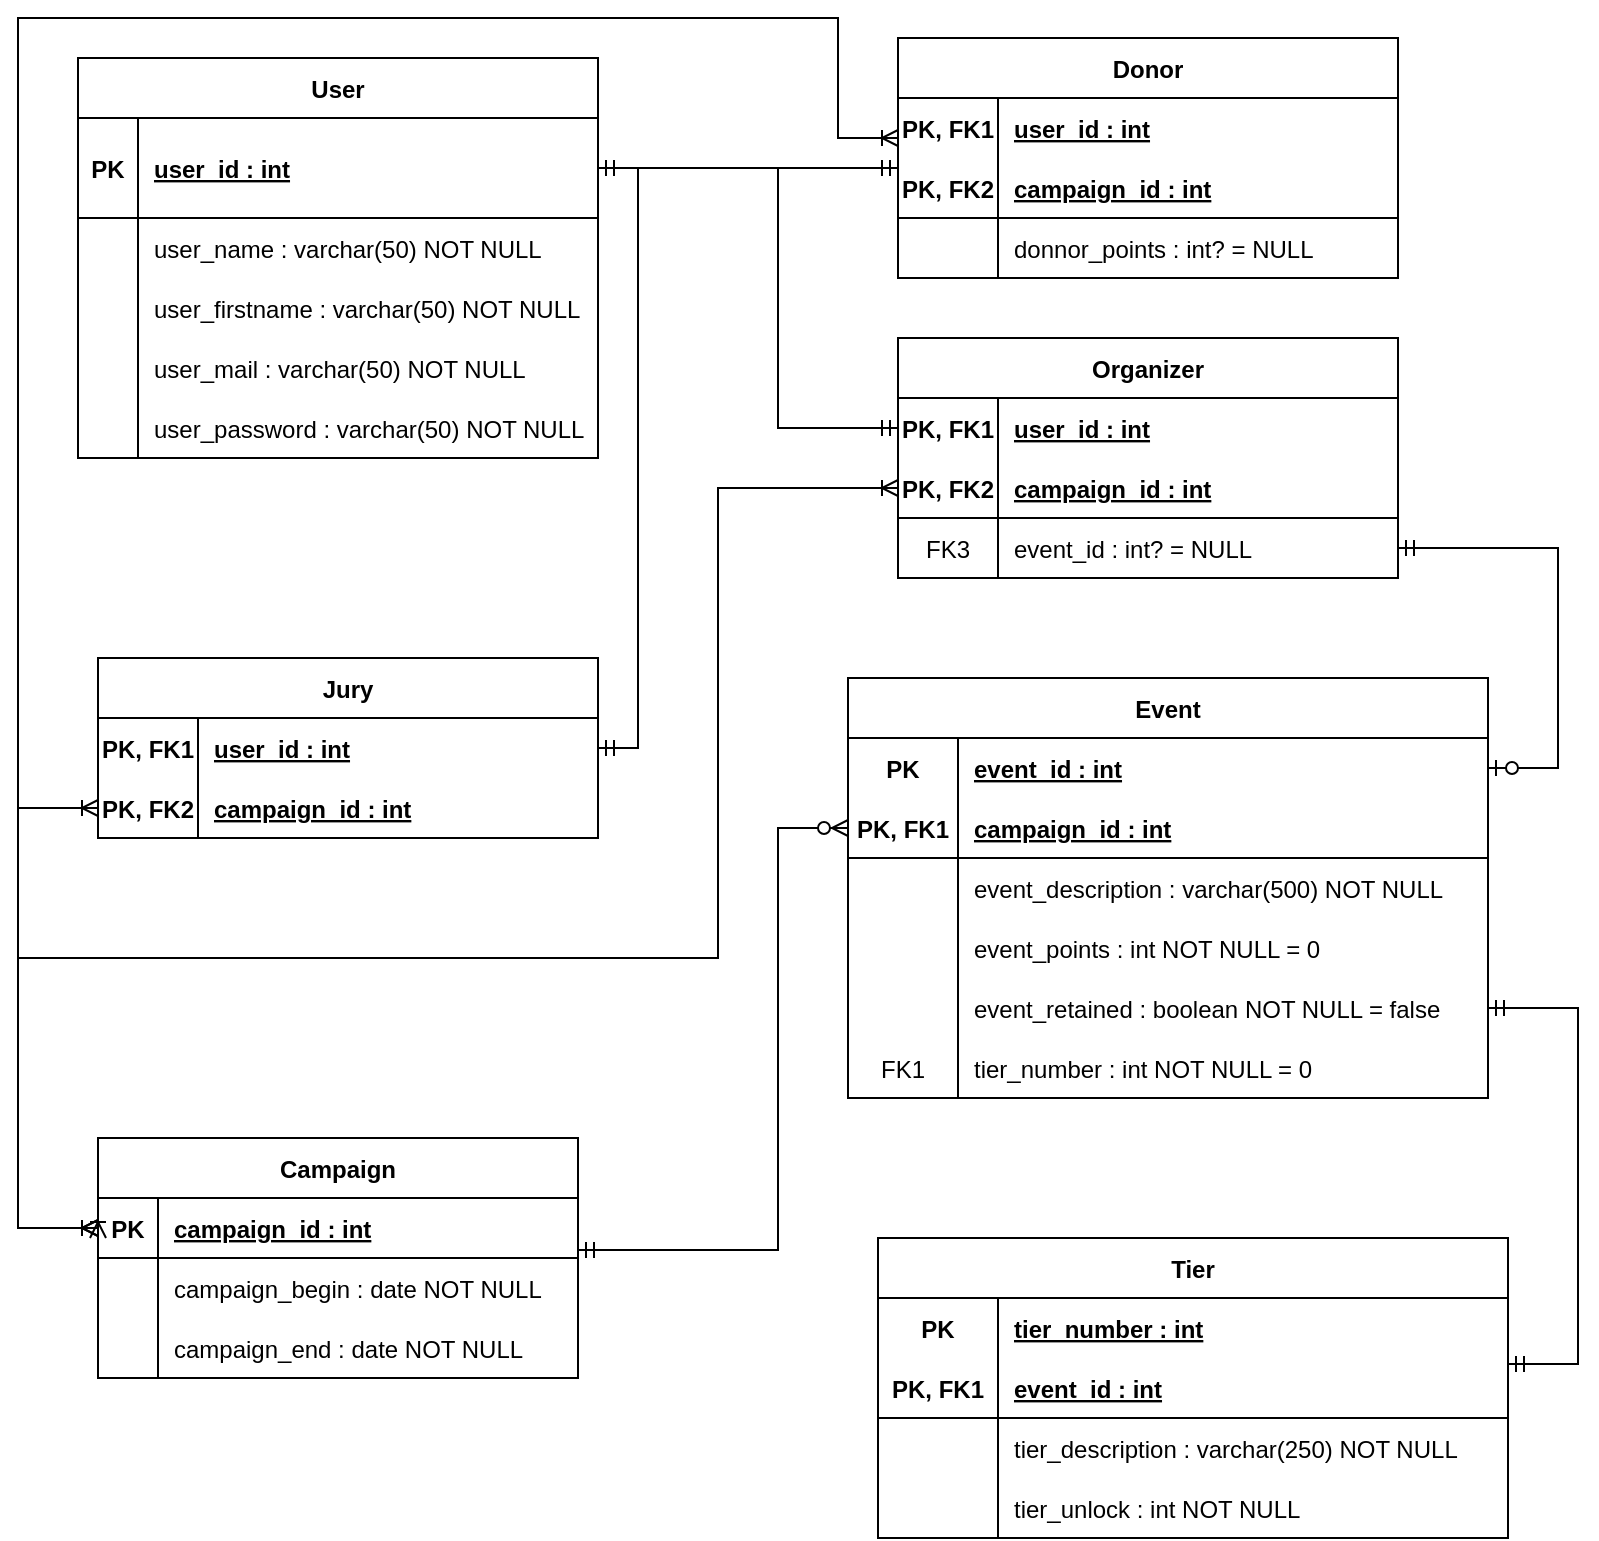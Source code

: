 <mxfile version="16.2.4" type="device"><diagram id="R2lEEEUBdFMjLlhIrx00" name="Page-1"><mxGraphModel dx="1422" dy="762" grid="1" gridSize="10" guides="1" tooltips="1" connect="1" arrows="1" fold="1" page="1" pageScale="1" pageWidth="850" pageHeight="1100" math="0" shadow="0" extFonts="Permanent Marker^https://fonts.googleapis.com/css?family=Permanent+Marker"><root><mxCell id="0"/><mxCell id="1" parent="0"/><mxCell id="C-vyLk0tnHw3VtMMgP7b-13" value="Organizer" style="shape=table;startSize=30;container=1;collapsible=1;childLayout=tableLayout;fixedRows=1;rowLines=0;fontStyle=1;align=center;resizeLast=1;" parent="1" vertex="1"><mxGeometry x="470" y="180" width="250" height="120" as="geometry"/></mxCell><mxCell id="ETSUpOqCoJ2yR5dbF0I--22" value="" style="shape=tableRow;horizontal=0;startSize=0;swimlaneHead=0;swimlaneBody=0;fillColor=none;collapsible=0;dropTarget=0;points=[[0,0.5],[1,0.5]];portConstraint=eastwest;top=0;left=0;right=0;bottom=0;" parent="C-vyLk0tnHw3VtMMgP7b-13" vertex="1"><mxGeometry y="30" width="250" height="30" as="geometry"/></mxCell><mxCell id="ETSUpOqCoJ2yR5dbF0I--23" value="PK, FK1" style="shape=partialRectangle;connectable=0;fillColor=none;top=0;left=0;bottom=0;right=0;fontStyle=1;overflow=hidden;" parent="ETSUpOqCoJ2yR5dbF0I--22" vertex="1"><mxGeometry width="50" height="30" as="geometry"><mxRectangle width="50" height="30" as="alternateBounds"/></mxGeometry></mxCell><mxCell id="ETSUpOqCoJ2yR5dbF0I--24" value="user_id : int" style="shape=partialRectangle;connectable=0;fillColor=none;top=0;left=0;bottom=0;right=0;align=left;spacingLeft=6;fontStyle=5;overflow=hidden;" parent="ETSUpOqCoJ2yR5dbF0I--22" vertex="1"><mxGeometry x="50" width="200" height="30" as="geometry"><mxRectangle width="200" height="30" as="alternateBounds"/></mxGeometry></mxCell><mxCell id="ETSUpOqCoJ2yR5dbF0I--25" value="" style="shape=tableRow;horizontal=0;startSize=0;swimlaneHead=0;swimlaneBody=0;fillColor=none;collapsible=0;dropTarget=0;points=[[0,0.5],[1,0.5]];portConstraint=eastwest;top=0;left=0;right=0;bottom=1;" parent="C-vyLk0tnHw3VtMMgP7b-13" vertex="1"><mxGeometry y="60" width="250" height="30" as="geometry"/></mxCell><mxCell id="ETSUpOqCoJ2yR5dbF0I--26" value="PK, FK2" style="shape=partialRectangle;connectable=0;fillColor=none;top=0;left=0;bottom=0;right=0;fontStyle=1;overflow=hidden;" parent="ETSUpOqCoJ2yR5dbF0I--25" vertex="1"><mxGeometry width="50" height="30" as="geometry"><mxRectangle width="50" height="30" as="alternateBounds"/></mxGeometry></mxCell><mxCell id="ETSUpOqCoJ2yR5dbF0I--27" value="campaign_id : int" style="shape=partialRectangle;connectable=0;fillColor=none;top=0;left=0;bottom=0;right=0;align=left;spacingLeft=6;fontStyle=5;overflow=hidden;" parent="ETSUpOqCoJ2yR5dbF0I--25" vertex="1"><mxGeometry x="50" width="200" height="30" as="geometry"><mxRectangle width="200" height="30" as="alternateBounds"/></mxGeometry></mxCell><mxCell id="C-vyLk0tnHw3VtMMgP7b-17" value="" style="shape=partialRectangle;collapsible=0;dropTarget=0;pointerEvents=0;fillColor=none;points=[[0,0.5],[1,0.5]];portConstraint=eastwest;top=0;left=0;right=0;bottom=0;" parent="C-vyLk0tnHw3VtMMgP7b-13" vertex="1"><mxGeometry y="90" width="250" height="30" as="geometry"/></mxCell><mxCell id="C-vyLk0tnHw3VtMMgP7b-18" value="FK3" style="shape=partialRectangle;overflow=hidden;connectable=0;fillColor=none;top=0;left=0;bottom=0;right=0;" parent="C-vyLk0tnHw3VtMMgP7b-17" vertex="1"><mxGeometry width="50" height="30" as="geometry"><mxRectangle width="50" height="30" as="alternateBounds"/></mxGeometry></mxCell><mxCell id="C-vyLk0tnHw3VtMMgP7b-19" value="event_id : int? = NULL" style="shape=partialRectangle;overflow=hidden;connectable=0;fillColor=none;top=0;left=0;bottom=0;right=0;align=left;spacingLeft=6;" parent="C-vyLk0tnHw3VtMMgP7b-17" vertex="1"><mxGeometry x="50" width="200" height="30" as="geometry"><mxRectangle width="200" height="30" as="alternateBounds"/></mxGeometry></mxCell><mxCell id="C-vyLk0tnHw3VtMMgP7b-23" value="User" style="shape=table;startSize=30;container=1;collapsible=1;childLayout=tableLayout;fixedRows=1;rowLines=0;fontStyle=1;align=center;resizeLast=1;" parent="1" vertex="1"><mxGeometry x="60" y="40" width="260" height="200" as="geometry"/></mxCell><mxCell id="C-vyLk0tnHw3VtMMgP7b-24" value="" style="shape=partialRectangle;collapsible=0;dropTarget=0;pointerEvents=0;fillColor=none;points=[[0,0.5],[1,0.5]];portConstraint=eastwest;top=0;left=0;right=0;bottom=1;" parent="C-vyLk0tnHw3VtMMgP7b-23" vertex="1"><mxGeometry y="30" width="260" height="50" as="geometry"/></mxCell><mxCell id="C-vyLk0tnHw3VtMMgP7b-25" value="PK" style="shape=partialRectangle;overflow=hidden;connectable=0;fillColor=none;top=0;left=0;bottom=0;right=0;fontStyle=1;" parent="C-vyLk0tnHw3VtMMgP7b-24" vertex="1"><mxGeometry width="30" height="50" as="geometry"><mxRectangle width="30" height="50" as="alternateBounds"/></mxGeometry></mxCell><mxCell id="C-vyLk0tnHw3VtMMgP7b-26" value="user_id : int" style="shape=partialRectangle;overflow=hidden;connectable=0;fillColor=none;top=0;left=0;bottom=0;right=0;align=left;spacingLeft=6;fontStyle=5;" parent="C-vyLk0tnHw3VtMMgP7b-24" vertex="1"><mxGeometry x="30" width="230" height="50" as="geometry"><mxRectangle width="230" height="50" as="alternateBounds"/></mxGeometry></mxCell><mxCell id="C-vyLk0tnHw3VtMMgP7b-27" value="" style="shape=partialRectangle;collapsible=0;dropTarget=0;pointerEvents=0;fillColor=none;points=[[0,0.5],[1,0.5]];portConstraint=eastwest;top=0;left=0;right=0;bottom=0;" parent="C-vyLk0tnHw3VtMMgP7b-23" vertex="1"><mxGeometry y="80" width="260" height="30" as="geometry"/></mxCell><mxCell id="C-vyLk0tnHw3VtMMgP7b-28" value="" style="shape=partialRectangle;overflow=hidden;connectable=0;fillColor=none;top=0;left=0;bottom=0;right=0;" parent="C-vyLk0tnHw3VtMMgP7b-27" vertex="1"><mxGeometry width="30" height="30" as="geometry"><mxRectangle width="30" height="30" as="alternateBounds"/></mxGeometry></mxCell><mxCell id="C-vyLk0tnHw3VtMMgP7b-29" value="user_name : varchar(50) NOT NULL" style="shape=partialRectangle;overflow=hidden;connectable=0;fillColor=none;top=0;left=0;bottom=0;right=0;align=left;spacingLeft=6;" parent="C-vyLk0tnHw3VtMMgP7b-27" vertex="1"><mxGeometry x="30" width="230" height="30" as="geometry"><mxRectangle width="230" height="30" as="alternateBounds"/></mxGeometry></mxCell><mxCell id="c4lPWTZuZDiCroG7MYzC-3" value="" style="shape=partialRectangle;collapsible=0;dropTarget=0;pointerEvents=0;fillColor=none;points=[[0,0.5],[1,0.5]];portConstraint=eastwest;top=0;left=0;right=0;bottom=0;" parent="C-vyLk0tnHw3VtMMgP7b-23" vertex="1"><mxGeometry y="110" width="260" height="30" as="geometry"/></mxCell><mxCell id="c4lPWTZuZDiCroG7MYzC-4" value="" style="shape=partialRectangle;overflow=hidden;connectable=0;fillColor=none;top=0;left=0;bottom=0;right=0;" parent="c4lPWTZuZDiCroG7MYzC-3" vertex="1"><mxGeometry width="30" height="30" as="geometry"><mxRectangle width="30" height="30" as="alternateBounds"/></mxGeometry></mxCell><mxCell id="c4lPWTZuZDiCroG7MYzC-5" value="user_firstname : varchar(50) NOT NULL" style="shape=partialRectangle;overflow=hidden;connectable=0;fillColor=none;top=0;left=0;bottom=0;right=0;align=left;spacingLeft=6;" parent="c4lPWTZuZDiCroG7MYzC-3" vertex="1"><mxGeometry x="30" width="230" height="30" as="geometry"><mxRectangle width="230" height="30" as="alternateBounds"/></mxGeometry></mxCell><mxCell id="c4lPWTZuZDiCroG7MYzC-6" value="" style="shape=partialRectangle;collapsible=0;dropTarget=0;pointerEvents=0;fillColor=none;points=[[0,0.5],[1,0.5]];portConstraint=eastwest;top=0;left=0;right=0;bottom=0;" parent="C-vyLk0tnHw3VtMMgP7b-23" vertex="1"><mxGeometry y="140" width="260" height="30" as="geometry"/></mxCell><mxCell id="c4lPWTZuZDiCroG7MYzC-7" value="" style="shape=partialRectangle;overflow=hidden;connectable=0;fillColor=none;top=0;left=0;bottom=0;right=0;" parent="c4lPWTZuZDiCroG7MYzC-6" vertex="1"><mxGeometry width="30" height="30" as="geometry"><mxRectangle width="30" height="30" as="alternateBounds"/></mxGeometry></mxCell><mxCell id="c4lPWTZuZDiCroG7MYzC-8" value="user_mail : varchar(50) NOT NULL" style="shape=partialRectangle;overflow=hidden;connectable=0;fillColor=none;top=0;left=0;bottom=0;right=0;align=left;spacingLeft=6;" parent="c4lPWTZuZDiCroG7MYzC-6" vertex="1"><mxGeometry x="30" width="230" height="30" as="geometry"><mxRectangle width="230" height="30" as="alternateBounds"/></mxGeometry></mxCell><mxCell id="c4lPWTZuZDiCroG7MYzC-9" value="" style="shape=partialRectangle;collapsible=0;dropTarget=0;pointerEvents=0;fillColor=none;points=[[0,0.5],[1,0.5]];portConstraint=eastwest;top=0;left=0;right=0;bottom=0;" parent="C-vyLk0tnHw3VtMMgP7b-23" vertex="1"><mxGeometry y="170" width="260" height="30" as="geometry"/></mxCell><mxCell id="c4lPWTZuZDiCroG7MYzC-10" value="" style="shape=partialRectangle;overflow=hidden;connectable=0;fillColor=none;top=0;left=0;bottom=0;right=0;" parent="c4lPWTZuZDiCroG7MYzC-9" vertex="1"><mxGeometry width="30" height="30" as="geometry"><mxRectangle width="30" height="30" as="alternateBounds"/></mxGeometry></mxCell><mxCell id="c4lPWTZuZDiCroG7MYzC-11" value="user_password : varchar(50) NOT NULL" style="shape=partialRectangle;overflow=hidden;connectable=0;fillColor=none;top=0;left=0;bottom=0;right=0;align=left;spacingLeft=6;" parent="c4lPWTZuZDiCroG7MYzC-9" vertex="1"><mxGeometry x="30" width="230" height="30" as="geometry"><mxRectangle width="230" height="30" as="alternateBounds"/></mxGeometry></mxCell><mxCell id="c4lPWTZuZDiCroG7MYzC-22" value="" style="edgeStyle=orthogonalEdgeStyle;fontSize=12;html=1;endArrow=ERmandOne;startArrow=ERmandOne;rounded=0;exitX=1;exitY=0.5;exitDx=0;exitDy=0;" parent="1" source="C-vyLk0tnHw3VtMMgP7b-24" target="ETSUpOqCoJ2yR5dbF0I--22" edge="1"><mxGeometry width="100" height="100" relative="1" as="geometry"><mxPoint x="360" y="95" as="sourcePoint"/><mxPoint x="470" y="285" as="targetPoint"/><Array as="points"><mxPoint x="410" y="95"/><mxPoint x="410" y="225"/></Array></mxGeometry></mxCell><mxCell id="c4lPWTZuZDiCroG7MYzC-37" value="" style="edgeStyle=orthogonalEdgeStyle;fontSize=12;html=1;endArrow=ERzeroToOne;startArrow=ERmandOne;rounded=0;entryX=1;entryY=0.5;entryDx=0;entryDy=0;exitX=1;exitY=0.5;exitDx=0;exitDy=0;" parent="1" source="C-vyLk0tnHw3VtMMgP7b-17" target="c4lPWTZuZDiCroG7MYzC-169" edge="1"><mxGeometry width="100" height="100" relative="1" as="geometry"><mxPoint x="720" y="260" as="sourcePoint"/><mxPoint x="765" y="435" as="targetPoint"/><Array as="points"><mxPoint x="800" y="285"/><mxPoint x="800" y="395"/></Array></mxGeometry></mxCell><mxCell id="c4lPWTZuZDiCroG7MYzC-38" value="Jury" style="shape=table;startSize=30;container=1;collapsible=1;childLayout=tableLayout;fixedRows=1;rowLines=0;fontStyle=1;align=center;resizeLast=1;" parent="1" vertex="1"><mxGeometry x="70" y="340" width="250" height="90" as="geometry"/></mxCell><mxCell id="ETSUpOqCoJ2yR5dbF0I--2" value="" style="shape=tableRow;horizontal=0;startSize=0;swimlaneHead=0;swimlaneBody=0;fillColor=none;collapsible=0;dropTarget=0;points=[[0,0.5],[1,0.5]];portConstraint=eastwest;top=0;left=0;right=0;bottom=0;" parent="c4lPWTZuZDiCroG7MYzC-38" vertex="1"><mxGeometry y="30" width="250" height="30" as="geometry"/></mxCell><mxCell id="ETSUpOqCoJ2yR5dbF0I--3" value="PK, FK1" style="shape=partialRectangle;connectable=0;fillColor=none;top=0;left=0;bottom=0;right=0;fontStyle=1;overflow=hidden;" parent="ETSUpOqCoJ2yR5dbF0I--2" vertex="1"><mxGeometry width="50" height="30" as="geometry"><mxRectangle width="50" height="30" as="alternateBounds"/></mxGeometry></mxCell><mxCell id="ETSUpOqCoJ2yR5dbF0I--4" value="user_id : int" style="shape=partialRectangle;connectable=0;fillColor=none;top=0;left=0;bottom=0;right=0;align=left;spacingLeft=6;fontStyle=5;overflow=hidden;" parent="ETSUpOqCoJ2yR5dbF0I--2" vertex="1"><mxGeometry x="50" width="200" height="30" as="geometry"><mxRectangle width="200" height="30" as="alternateBounds"/></mxGeometry></mxCell><mxCell id="ETSUpOqCoJ2yR5dbF0I--5" value="" style="shape=tableRow;horizontal=0;startSize=0;swimlaneHead=0;swimlaneBody=0;fillColor=none;collapsible=0;dropTarget=0;points=[[0,0.5],[1,0.5]];portConstraint=eastwest;top=0;left=0;right=0;bottom=1;" parent="c4lPWTZuZDiCroG7MYzC-38" vertex="1"><mxGeometry y="60" width="250" height="30" as="geometry"/></mxCell><mxCell id="ETSUpOqCoJ2yR5dbF0I--6" value="PK, FK2" style="shape=partialRectangle;connectable=0;fillColor=none;top=0;left=0;bottom=0;right=0;fontStyle=1;overflow=hidden;" parent="ETSUpOqCoJ2yR5dbF0I--5" vertex="1"><mxGeometry width="50" height="30" as="geometry"><mxRectangle width="50" height="30" as="alternateBounds"/></mxGeometry></mxCell><mxCell id="ETSUpOqCoJ2yR5dbF0I--7" value="campaign_id : int" style="shape=partialRectangle;connectable=0;fillColor=none;top=0;left=0;bottom=0;right=0;align=left;spacingLeft=6;fontStyle=5;overflow=hidden;" parent="ETSUpOqCoJ2yR5dbF0I--5" vertex="1"><mxGeometry x="50" width="200" height="30" as="geometry"><mxRectangle width="200" height="30" as="alternateBounds"/></mxGeometry></mxCell><mxCell id="c4lPWTZuZDiCroG7MYzC-45" value="" style="edgeStyle=orthogonalEdgeStyle;fontSize=12;html=1;endArrow=ERmandOne;startArrow=ERmandOne;rounded=0;entryX=1;entryY=0.5;entryDx=0;entryDy=0;exitX=1;exitY=0.5;exitDx=0;exitDy=0;" parent="1" source="ETSUpOqCoJ2yR5dbF0I--2" target="C-vyLk0tnHw3VtMMgP7b-24" edge="1"><mxGeometry width="100" height="100" relative="1" as="geometry"><mxPoint x="320" y="445" as="sourcePoint"/><mxPoint x="340" y="140" as="targetPoint"/><Array as="points"><mxPoint x="340" y="385"/><mxPoint x="340" y="95"/></Array></mxGeometry></mxCell><mxCell id="c4lPWTZuZDiCroG7MYzC-46" value="Campaign" style="shape=table;startSize=30;container=1;collapsible=1;childLayout=tableLayout;fixedRows=1;rowLines=0;fontStyle=1;align=center;resizeLast=1;" parent="1" vertex="1"><mxGeometry x="70" y="580" width="240" height="120" as="geometry"/></mxCell><mxCell id="c4lPWTZuZDiCroG7MYzC-47" value="" style="shape=partialRectangle;collapsible=0;dropTarget=0;pointerEvents=0;fillColor=none;top=0;left=0;bottom=1;right=0;points=[[0,0.5],[1,0.5]];portConstraint=eastwest;" parent="c4lPWTZuZDiCroG7MYzC-46" vertex="1"><mxGeometry y="30" width="240" height="30" as="geometry"/></mxCell><mxCell id="c4lPWTZuZDiCroG7MYzC-48" value="PK" style="shape=partialRectangle;connectable=0;fillColor=none;top=0;left=0;bottom=0;right=0;fontStyle=1;overflow=hidden;" parent="c4lPWTZuZDiCroG7MYzC-47" vertex="1"><mxGeometry width="30" height="30" as="geometry"><mxRectangle width="30" height="30" as="alternateBounds"/></mxGeometry></mxCell><mxCell id="c4lPWTZuZDiCroG7MYzC-49" value="campaign_id : int" style="shape=partialRectangle;connectable=0;fillColor=none;top=0;left=0;bottom=0;right=0;align=left;spacingLeft=6;fontStyle=5;overflow=hidden;" parent="c4lPWTZuZDiCroG7MYzC-47" vertex="1"><mxGeometry x="30" width="210" height="30" as="geometry"><mxRectangle width="210" height="30" as="alternateBounds"/></mxGeometry></mxCell><mxCell id="c4lPWTZuZDiCroG7MYzC-50" value="" style="shape=partialRectangle;collapsible=0;dropTarget=0;pointerEvents=0;fillColor=none;top=0;left=0;bottom=0;right=0;points=[[0,0.5],[1,0.5]];portConstraint=eastwest;" parent="c4lPWTZuZDiCroG7MYzC-46" vertex="1"><mxGeometry y="60" width="240" height="30" as="geometry"/></mxCell><mxCell id="c4lPWTZuZDiCroG7MYzC-51" value="" style="shape=partialRectangle;connectable=0;fillColor=none;top=0;left=0;bottom=0;right=0;editable=1;overflow=hidden;" parent="c4lPWTZuZDiCroG7MYzC-50" vertex="1"><mxGeometry width="30" height="30" as="geometry"><mxRectangle width="30" height="30" as="alternateBounds"/></mxGeometry></mxCell><mxCell id="c4lPWTZuZDiCroG7MYzC-52" value="campaign_begin : date NOT NULL" style="shape=partialRectangle;connectable=0;fillColor=none;top=0;left=0;bottom=0;right=0;align=left;spacingLeft=6;overflow=hidden;" parent="c4lPWTZuZDiCroG7MYzC-50" vertex="1"><mxGeometry x="30" width="210" height="30" as="geometry"><mxRectangle width="210" height="30" as="alternateBounds"/></mxGeometry></mxCell><mxCell id="c4lPWTZuZDiCroG7MYzC-53" value="" style="shape=partialRectangle;collapsible=0;dropTarget=0;pointerEvents=0;fillColor=none;top=0;left=0;bottom=0;right=0;points=[[0,0.5],[1,0.5]];portConstraint=eastwest;" parent="c4lPWTZuZDiCroG7MYzC-46" vertex="1"><mxGeometry y="90" width="240" height="30" as="geometry"/></mxCell><mxCell id="c4lPWTZuZDiCroG7MYzC-54" value="" style="shape=partialRectangle;connectable=0;fillColor=none;top=0;left=0;bottom=0;right=0;editable=1;overflow=hidden;" parent="c4lPWTZuZDiCroG7MYzC-53" vertex="1"><mxGeometry width="30" height="30" as="geometry"><mxRectangle width="30" height="30" as="alternateBounds"/></mxGeometry></mxCell><mxCell id="c4lPWTZuZDiCroG7MYzC-55" value="campaign_end : date NOT NULL" style="shape=partialRectangle;connectable=0;fillColor=none;top=0;left=0;bottom=0;right=0;align=left;spacingLeft=6;overflow=hidden;" parent="c4lPWTZuZDiCroG7MYzC-53" vertex="1"><mxGeometry x="30" width="210" height="30" as="geometry"><mxRectangle width="210" height="30" as="alternateBounds"/></mxGeometry></mxCell><mxCell id="c4lPWTZuZDiCroG7MYzC-61" value="" style="edgeStyle=orthogonalEdgeStyle;fontSize=12;html=1;endArrow=ERoneToMany;startArrow=ERoneToMany;rounded=0;entryX=0;entryY=0.5;entryDx=0;entryDy=0;" parent="1" target="ETSUpOqCoJ2yR5dbF0I--5" edge="1"><mxGeometry width="100" height="100" relative="1" as="geometry"><mxPoint x="70" y="625" as="sourcePoint"/><mxPoint x="70" y="445" as="targetPoint"/><Array as="points"><mxPoint x="30" y="625"/><mxPoint x="30" y="415"/></Array></mxGeometry></mxCell><mxCell id="c4lPWTZuZDiCroG7MYzC-62" value="Donor" style="shape=table;startSize=30;container=1;collapsible=1;childLayout=tableLayout;fixedRows=1;rowLines=0;fontStyle=1;align=center;resizeLast=1;" parent="1" vertex="1"><mxGeometry x="470" y="30" width="250" height="120" as="geometry"/></mxCell><mxCell id="8Im2f9HhfKlhfus6qhoM-2" value="" style="shape=tableRow;horizontal=0;startSize=0;swimlaneHead=0;swimlaneBody=0;fillColor=none;collapsible=0;dropTarget=0;points=[[0,0.5],[1,0.5]];portConstraint=eastwest;top=0;left=0;right=0;bottom=0;" vertex="1" parent="c4lPWTZuZDiCroG7MYzC-62"><mxGeometry y="30" width="250" height="30" as="geometry"/></mxCell><mxCell id="8Im2f9HhfKlhfus6qhoM-3" value="PK, FK1" style="shape=partialRectangle;connectable=0;fillColor=none;top=0;left=0;bottom=0;right=0;fontStyle=1;overflow=hidden;" vertex="1" parent="8Im2f9HhfKlhfus6qhoM-2"><mxGeometry width="50" height="30" as="geometry"><mxRectangle width="50" height="30" as="alternateBounds"/></mxGeometry></mxCell><mxCell id="8Im2f9HhfKlhfus6qhoM-4" value="user_id : int" style="shape=partialRectangle;connectable=0;fillColor=none;top=0;left=0;bottom=0;right=0;align=left;spacingLeft=6;fontStyle=5;overflow=hidden;" vertex="1" parent="8Im2f9HhfKlhfus6qhoM-2"><mxGeometry x="50" width="200" height="30" as="geometry"><mxRectangle width="200" height="30" as="alternateBounds"/></mxGeometry></mxCell><mxCell id="8Im2f9HhfKlhfus6qhoM-5" value="" style="shape=tableRow;horizontal=0;startSize=0;swimlaneHead=0;swimlaneBody=0;fillColor=none;collapsible=0;dropTarget=0;points=[[0,0.5],[1,0.5]];portConstraint=eastwest;top=0;left=0;right=0;bottom=1;" vertex="1" parent="c4lPWTZuZDiCroG7MYzC-62"><mxGeometry y="60" width="250" height="30" as="geometry"/></mxCell><mxCell id="8Im2f9HhfKlhfus6qhoM-6" value="PK, FK2" style="shape=partialRectangle;connectable=0;fillColor=none;top=0;left=0;bottom=0;right=0;fontStyle=1;overflow=hidden;" vertex="1" parent="8Im2f9HhfKlhfus6qhoM-5"><mxGeometry width="50" height="30" as="geometry"><mxRectangle width="50" height="30" as="alternateBounds"/></mxGeometry></mxCell><mxCell id="8Im2f9HhfKlhfus6qhoM-7" value="campaign_id : int" style="shape=partialRectangle;connectable=0;fillColor=none;top=0;left=0;bottom=0;right=0;align=left;spacingLeft=6;fontStyle=5;overflow=hidden;" vertex="1" parent="8Im2f9HhfKlhfus6qhoM-5"><mxGeometry x="50" width="200" height="30" as="geometry"><mxRectangle width="200" height="30" as="alternateBounds"/></mxGeometry></mxCell><mxCell id="c4lPWTZuZDiCroG7MYzC-66" value="" style="shape=partialRectangle;collapsible=0;dropTarget=0;pointerEvents=0;fillColor=none;points=[[0,0.5],[1,0.5]];portConstraint=eastwest;top=0;left=0;right=0;bottom=0;" parent="c4lPWTZuZDiCroG7MYzC-62" vertex="1"><mxGeometry y="90" width="250" height="30" as="geometry"/></mxCell><mxCell id="c4lPWTZuZDiCroG7MYzC-67" value="" style="shape=partialRectangle;overflow=hidden;connectable=0;fillColor=none;top=0;left=0;bottom=0;right=0;" parent="c4lPWTZuZDiCroG7MYzC-66" vertex="1"><mxGeometry width="50" height="30" as="geometry"><mxRectangle width="50" height="30" as="alternateBounds"/></mxGeometry></mxCell><mxCell id="c4lPWTZuZDiCroG7MYzC-68" value="donnor_points : int? = NULL" style="shape=partialRectangle;overflow=hidden;connectable=0;fillColor=none;top=0;left=0;bottom=0;right=0;align=left;spacingLeft=6;" parent="c4lPWTZuZDiCroG7MYzC-66" vertex="1"><mxGeometry x="50" width="200" height="30" as="geometry"><mxRectangle width="200" height="30" as="alternateBounds"/></mxGeometry></mxCell><mxCell id="c4lPWTZuZDiCroG7MYzC-69" value="" style="fontSize=12;html=1;endArrow=ERmandOne;startArrow=ERmandOne;rounded=0;edgeStyle=orthogonalEdgeStyle;" parent="1" edge="1"><mxGeometry width="100" height="100" relative="1" as="geometry"><mxPoint x="470" y="95" as="sourcePoint"/><mxPoint x="320" y="95" as="targetPoint"/><Array as="points"><mxPoint x="470" y="95"/></Array></mxGeometry></mxCell><mxCell id="c4lPWTZuZDiCroG7MYzC-85" value="Event" style="shape=table;startSize=30;container=1;collapsible=1;childLayout=tableLayout;fixedRows=1;rowLines=0;fontStyle=1;align=center;resizeLast=1;" parent="1" vertex="1"><mxGeometry x="445" y="350" width="320" height="210" as="geometry"/></mxCell><mxCell id="c4lPWTZuZDiCroG7MYzC-169" value="" style="shape=partialRectangle;collapsible=0;dropTarget=0;pointerEvents=0;fillColor=none;top=0;left=0;bottom=0;right=0;points=[[0,0.5],[1,0.5]];portConstraint=eastwest;" parent="c4lPWTZuZDiCroG7MYzC-85" vertex="1"><mxGeometry y="30" width="320" height="30" as="geometry"/></mxCell><mxCell id="c4lPWTZuZDiCroG7MYzC-170" value="PK" style="shape=partialRectangle;connectable=0;fillColor=none;top=0;left=0;bottom=0;right=0;fontStyle=1;overflow=hidden;" parent="c4lPWTZuZDiCroG7MYzC-169" vertex="1"><mxGeometry width="55" height="30" as="geometry"><mxRectangle width="55" height="30" as="alternateBounds"/></mxGeometry></mxCell><mxCell id="c4lPWTZuZDiCroG7MYzC-171" value="event_id : int" style="shape=partialRectangle;connectable=0;fillColor=none;top=0;left=0;bottom=0;right=0;align=left;spacingLeft=6;fontStyle=5;overflow=hidden;" parent="c4lPWTZuZDiCroG7MYzC-169" vertex="1"><mxGeometry x="55" width="265" height="30" as="geometry"><mxRectangle width="265" height="30" as="alternateBounds"/></mxGeometry></mxCell><mxCell id="c4lPWTZuZDiCroG7MYzC-172" value="" style="shape=partialRectangle;collapsible=0;dropTarget=0;pointerEvents=0;fillColor=none;top=0;left=0;bottom=1;right=0;points=[[0,0.5],[1,0.5]];portConstraint=eastwest;" parent="c4lPWTZuZDiCroG7MYzC-85" vertex="1"><mxGeometry y="60" width="320" height="30" as="geometry"/></mxCell><mxCell id="c4lPWTZuZDiCroG7MYzC-173" value="PK, FK1" style="shape=partialRectangle;connectable=0;fillColor=none;top=0;left=0;bottom=0;right=0;fontStyle=1;overflow=hidden;" parent="c4lPWTZuZDiCroG7MYzC-172" vertex="1"><mxGeometry width="55" height="30" as="geometry"><mxRectangle width="55" height="30" as="alternateBounds"/></mxGeometry></mxCell><mxCell id="c4lPWTZuZDiCroG7MYzC-174" value="campaign_id : int" style="shape=partialRectangle;connectable=0;fillColor=none;top=0;left=0;bottom=0;right=0;align=left;spacingLeft=6;fontStyle=5;overflow=hidden;" parent="c4lPWTZuZDiCroG7MYzC-172" vertex="1"><mxGeometry x="55" width="265" height="30" as="geometry"><mxRectangle width="265" height="30" as="alternateBounds"/></mxGeometry></mxCell><mxCell id="c4lPWTZuZDiCroG7MYzC-92" value="" style="shape=partialRectangle;collapsible=0;dropTarget=0;pointerEvents=0;fillColor=none;top=0;left=0;bottom=0;right=0;points=[[0,0.5],[1,0.5]];portConstraint=eastwest;" parent="c4lPWTZuZDiCroG7MYzC-85" vertex="1"><mxGeometry y="90" width="320" height="30" as="geometry"/></mxCell><mxCell id="c4lPWTZuZDiCroG7MYzC-93" value="" style="shape=partialRectangle;connectable=0;fillColor=none;top=0;left=0;bottom=0;right=0;editable=1;overflow=hidden;" parent="c4lPWTZuZDiCroG7MYzC-92" vertex="1"><mxGeometry width="55" height="30" as="geometry"><mxRectangle width="55" height="30" as="alternateBounds"/></mxGeometry></mxCell><mxCell id="c4lPWTZuZDiCroG7MYzC-94" value="event_description : varchar(500) NOT NULL" style="shape=partialRectangle;connectable=0;fillColor=none;top=0;left=0;bottom=0;right=0;align=left;spacingLeft=6;overflow=hidden;" parent="c4lPWTZuZDiCroG7MYzC-92" vertex="1"><mxGeometry x="55" width="265" height="30" as="geometry"><mxRectangle width="265" height="30" as="alternateBounds"/></mxGeometry></mxCell><mxCell id="c4lPWTZuZDiCroG7MYzC-95" value="" style="shape=partialRectangle;collapsible=0;dropTarget=0;pointerEvents=0;fillColor=none;top=0;left=0;bottom=0;right=0;points=[[0,0.5],[1,0.5]];portConstraint=eastwest;" parent="c4lPWTZuZDiCroG7MYzC-85" vertex="1"><mxGeometry y="120" width="320" height="30" as="geometry"/></mxCell><mxCell id="c4lPWTZuZDiCroG7MYzC-96" value="" style="shape=partialRectangle;connectable=0;fillColor=none;top=0;left=0;bottom=0;right=0;editable=1;overflow=hidden;" parent="c4lPWTZuZDiCroG7MYzC-95" vertex="1"><mxGeometry width="55" height="30" as="geometry"><mxRectangle width="55" height="30" as="alternateBounds"/></mxGeometry></mxCell><mxCell id="c4lPWTZuZDiCroG7MYzC-97" value="event_points : int NOT NULL = 0" style="shape=partialRectangle;connectable=0;fillColor=none;top=0;left=0;bottom=0;right=0;align=left;spacingLeft=6;overflow=hidden;" parent="c4lPWTZuZDiCroG7MYzC-95" vertex="1"><mxGeometry x="55" width="265" height="30" as="geometry"><mxRectangle width="265" height="30" as="alternateBounds"/></mxGeometry></mxCell><mxCell id="c4lPWTZuZDiCroG7MYzC-153" value="" style="shape=partialRectangle;collapsible=0;dropTarget=0;pointerEvents=0;fillColor=none;top=0;left=0;bottom=0;right=0;points=[[0,0.5],[1,0.5]];portConstraint=eastwest;" parent="c4lPWTZuZDiCroG7MYzC-85" vertex="1"><mxGeometry y="150" width="320" height="30" as="geometry"/></mxCell><mxCell id="c4lPWTZuZDiCroG7MYzC-154" value="" style="shape=partialRectangle;connectable=0;fillColor=none;top=0;left=0;bottom=0;right=0;editable=1;overflow=hidden;" parent="c4lPWTZuZDiCroG7MYzC-153" vertex="1"><mxGeometry width="55" height="30" as="geometry"><mxRectangle width="55" height="30" as="alternateBounds"/></mxGeometry></mxCell><mxCell id="c4lPWTZuZDiCroG7MYzC-155" value="event_retained : boolean NOT NULL = false" style="shape=partialRectangle;connectable=0;fillColor=none;top=0;left=0;bottom=0;right=0;align=left;spacingLeft=6;overflow=hidden;" parent="c4lPWTZuZDiCroG7MYzC-153" vertex="1"><mxGeometry x="55" width="265" height="30" as="geometry"><mxRectangle width="265" height="30" as="alternateBounds"/></mxGeometry></mxCell><mxCell id="c4lPWTZuZDiCroG7MYzC-234" value="" style="shape=partialRectangle;collapsible=0;dropTarget=0;pointerEvents=0;fillColor=none;top=0;left=0;bottom=0;right=0;points=[[0,0.5],[1,0.5]];portConstraint=eastwest;" parent="c4lPWTZuZDiCroG7MYzC-85" vertex="1"><mxGeometry y="180" width="320" height="30" as="geometry"/></mxCell><mxCell id="c4lPWTZuZDiCroG7MYzC-235" value="FK1" style="shape=partialRectangle;connectable=0;fillColor=none;top=0;left=0;bottom=0;right=0;editable=1;overflow=hidden;" parent="c4lPWTZuZDiCroG7MYzC-234" vertex="1"><mxGeometry width="55" height="30" as="geometry"><mxRectangle width="55" height="30" as="alternateBounds"/></mxGeometry></mxCell><mxCell id="c4lPWTZuZDiCroG7MYzC-236" value="tier_number : int NOT NULL = 0" style="shape=partialRectangle;connectable=0;fillColor=none;top=0;left=0;bottom=0;right=0;align=left;spacingLeft=6;overflow=hidden;" parent="c4lPWTZuZDiCroG7MYzC-234" vertex="1"><mxGeometry x="55" width="265" height="30" as="geometry"><mxRectangle width="265" height="30" as="alternateBounds"/></mxGeometry></mxCell><mxCell id="c4lPWTZuZDiCroG7MYzC-125" value="Tier" style="shape=table;startSize=30;container=1;collapsible=1;childLayout=tableLayout;fixedRows=1;rowLines=0;fontStyle=1;align=center;resizeLast=1;" parent="1" vertex="1"><mxGeometry x="460" y="630" width="315" height="150" as="geometry"/></mxCell><mxCell id="c4lPWTZuZDiCroG7MYzC-126" value="" style="shape=partialRectangle;collapsible=0;dropTarget=0;pointerEvents=0;fillColor=none;top=0;left=0;bottom=0;right=0;points=[[0,0.5],[1,0.5]];portConstraint=eastwest;" parent="c4lPWTZuZDiCroG7MYzC-125" vertex="1"><mxGeometry y="30" width="315" height="30" as="geometry"/></mxCell><mxCell id="c4lPWTZuZDiCroG7MYzC-127" value="PK" style="shape=partialRectangle;connectable=0;fillColor=none;top=0;left=0;bottom=0;right=0;fontStyle=1;overflow=hidden;" parent="c4lPWTZuZDiCroG7MYzC-126" vertex="1"><mxGeometry width="60" height="30" as="geometry"><mxRectangle width="60" height="30" as="alternateBounds"/></mxGeometry></mxCell><mxCell id="c4lPWTZuZDiCroG7MYzC-128" value="tier_number : int" style="shape=partialRectangle;connectable=0;fillColor=none;top=0;left=0;bottom=0;right=0;align=left;spacingLeft=6;fontStyle=5;overflow=hidden;" parent="c4lPWTZuZDiCroG7MYzC-126" vertex="1"><mxGeometry x="60" width="255" height="30" as="geometry"><mxRectangle width="255" height="30" as="alternateBounds"/></mxGeometry></mxCell><mxCell id="c4lPWTZuZDiCroG7MYzC-129" value="" style="shape=partialRectangle;collapsible=0;dropTarget=0;pointerEvents=0;fillColor=none;top=0;left=0;bottom=1;right=0;points=[[0,0.5],[1,0.5]];portConstraint=eastwest;" parent="c4lPWTZuZDiCroG7MYzC-125" vertex="1"><mxGeometry y="60" width="315" height="30" as="geometry"/></mxCell><mxCell id="c4lPWTZuZDiCroG7MYzC-130" value="PK, FK1" style="shape=partialRectangle;connectable=0;fillColor=none;top=0;left=0;bottom=0;right=0;fontStyle=1;overflow=hidden;" parent="c4lPWTZuZDiCroG7MYzC-129" vertex="1"><mxGeometry width="60" height="30" as="geometry"><mxRectangle width="60" height="30" as="alternateBounds"/></mxGeometry></mxCell><mxCell id="c4lPWTZuZDiCroG7MYzC-131" value="event_id : int" style="shape=partialRectangle;connectable=0;fillColor=none;top=0;left=0;bottom=0;right=0;align=left;spacingLeft=6;fontStyle=5;overflow=hidden;" parent="c4lPWTZuZDiCroG7MYzC-129" vertex="1"><mxGeometry x="60" width="255" height="30" as="geometry"><mxRectangle width="255" height="30" as="alternateBounds"/></mxGeometry></mxCell><mxCell id="c4lPWTZuZDiCroG7MYzC-135" value="" style="shape=partialRectangle;collapsible=0;dropTarget=0;pointerEvents=0;fillColor=none;top=0;left=0;bottom=0;right=0;points=[[0,0.5],[1,0.5]];portConstraint=eastwest;" parent="c4lPWTZuZDiCroG7MYzC-125" vertex="1"><mxGeometry y="90" width="315" height="30" as="geometry"/></mxCell><mxCell id="c4lPWTZuZDiCroG7MYzC-136" value="" style="shape=partialRectangle;connectable=0;fillColor=none;top=0;left=0;bottom=0;right=0;editable=1;overflow=hidden;" parent="c4lPWTZuZDiCroG7MYzC-135" vertex="1"><mxGeometry width="60" height="30" as="geometry"><mxRectangle width="60" height="30" as="alternateBounds"/></mxGeometry></mxCell><mxCell id="c4lPWTZuZDiCroG7MYzC-137" value="tier_description : varchar(250) NOT NULL" style="shape=partialRectangle;connectable=0;fillColor=none;top=0;left=0;bottom=0;right=0;align=left;spacingLeft=6;overflow=hidden;" parent="c4lPWTZuZDiCroG7MYzC-135" vertex="1"><mxGeometry x="60" width="255" height="30" as="geometry"><mxRectangle width="255" height="30" as="alternateBounds"/></mxGeometry></mxCell><mxCell id="8Im2f9HhfKlhfus6qhoM-15" value="" style="shape=partialRectangle;collapsible=0;dropTarget=0;pointerEvents=0;fillColor=none;top=0;left=0;bottom=0;right=0;points=[[0,0.5],[1,0.5]];portConstraint=eastwest;" vertex="1" parent="c4lPWTZuZDiCroG7MYzC-125"><mxGeometry y="120" width="315" height="30" as="geometry"/></mxCell><mxCell id="8Im2f9HhfKlhfus6qhoM-16" value="" style="shape=partialRectangle;connectable=0;fillColor=none;top=0;left=0;bottom=0;right=0;editable=1;overflow=hidden;" vertex="1" parent="8Im2f9HhfKlhfus6qhoM-15"><mxGeometry width="60" height="30" as="geometry"><mxRectangle width="60" height="30" as="alternateBounds"/></mxGeometry></mxCell><mxCell id="8Im2f9HhfKlhfus6qhoM-17" value="tier_unlock : int NOT NULL" style="shape=partialRectangle;connectable=0;fillColor=none;top=0;left=0;bottom=0;right=0;align=left;spacingLeft=6;overflow=hidden;" vertex="1" parent="8Im2f9HhfKlhfus6qhoM-15"><mxGeometry x="60" width="255" height="30" as="geometry"><mxRectangle width="255" height="30" as="alternateBounds"/></mxGeometry></mxCell><mxCell id="c4lPWTZuZDiCroG7MYzC-156" value="" style="edgeStyle=orthogonalEdgeStyle;fontSize=12;html=1;endArrow=ERmandOne;startArrow=ERmandOne;rounded=0;exitX=1;exitY=0.5;exitDx=0;exitDy=0;entryX=1;entryY=0.1;entryDx=0;entryDy=0;entryPerimeter=0;" parent="1" source="c4lPWTZuZDiCroG7MYzC-153" target="c4lPWTZuZDiCroG7MYzC-129" edge="1"><mxGeometry width="100" height="100" relative="1" as="geometry"><mxPoint x="400" y="640" as="sourcePoint"/><mxPoint x="500" y="540" as="targetPoint"/><Array as="points"><mxPoint x="810" y="515"/><mxPoint x="810" y="693"/></Array></mxGeometry></mxCell><mxCell id="c4lPWTZuZDiCroG7MYzC-179" value="" style="edgeStyle=orthogonalEdgeStyle;fontSize=12;html=1;endArrow=ERzeroToMany;startArrow=ERmandOne;rounded=0;exitX=1;exitY=0.867;exitDx=0;exitDy=0;entryX=0;entryY=0.5;entryDx=0;entryDy=0;exitPerimeter=0;" parent="1" source="c4lPWTZuZDiCroG7MYzC-47" target="c4lPWTZuZDiCroG7MYzC-172" edge="1"><mxGeometry width="100" height="100" relative="1" as="geometry"><mxPoint x="400" y="440" as="sourcePoint"/><mxPoint x="500" y="340" as="targetPoint"/><Array as="points"><mxPoint x="410" y="636"/><mxPoint x="410" y="425"/></Array></mxGeometry></mxCell><mxCell id="ETSUpOqCoJ2yR5dbF0I--28" value="" style="edgeStyle=orthogonalEdgeStyle;fontSize=12;html=1;endArrow=ERoneToMany;startArrow=ERoneToMany;rounded=0;entryX=0;entryY=0.5;entryDx=0;entryDy=0;exitX=0;exitY=0.667;exitDx=0;exitDy=0;exitPerimeter=0;" parent="1" target="ETSUpOqCoJ2yR5dbF0I--25" edge="1" source="c4lPWTZuZDiCroG7MYzC-47"><mxGeometry width="100" height="100" relative="1" as="geometry"><mxPoint x="70" y="620" as="sourcePoint"/><mxPoint x="80" y="425" as="targetPoint"/><Array as="points"><mxPoint x="70" y="625"/><mxPoint x="30" y="625"/><mxPoint x="30" y="490"/><mxPoint x="380" y="490"/><mxPoint x="380" y="255"/></Array></mxGeometry></mxCell><mxCell id="8Im2f9HhfKlhfus6qhoM-11" value="" style="edgeStyle=orthogonalEdgeStyle;fontSize=12;html=1;endArrow=ERoneToMany;startArrow=ERoneToMany;rounded=0;exitX=0;exitY=0.5;exitDx=0;exitDy=0;" edge="1" parent="1" source="c4lPWTZuZDiCroG7MYzC-47"><mxGeometry width="100" height="100" relative="1" as="geometry"><mxPoint x="80" y="630" as="sourcePoint"/><mxPoint x="470" y="80" as="targetPoint"/><Array as="points"><mxPoint x="30" y="625"/><mxPoint x="30" y="20"/><mxPoint x="440" y="20"/><mxPoint x="440" y="80"/></Array></mxGeometry></mxCell></root></mxGraphModel></diagram></mxfile>